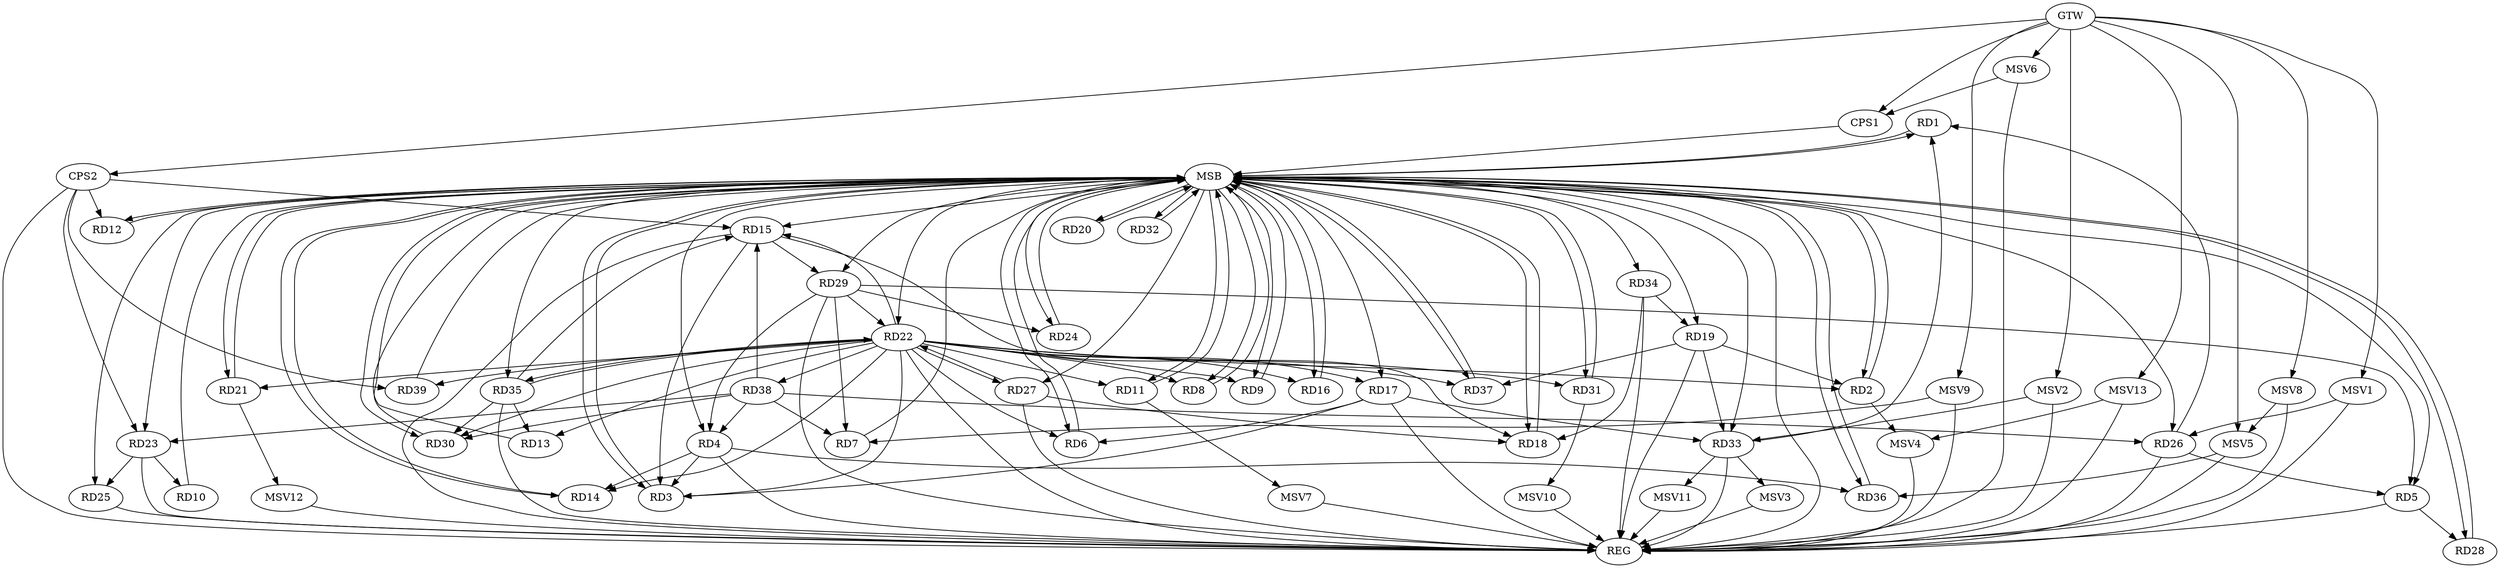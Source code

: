 strict digraph G {
  RD1 [ label="RD1" ];
  RD2 [ label="RD2" ];
  RD3 [ label="RD3" ];
  RD4 [ label="RD4" ];
  RD5 [ label="RD5" ];
  RD6 [ label="RD6" ];
  RD7 [ label="RD7" ];
  RD8 [ label="RD8" ];
  RD9 [ label="RD9" ];
  RD10 [ label="RD10" ];
  RD11 [ label="RD11" ];
  RD12 [ label="RD12" ];
  RD13 [ label="RD13" ];
  RD14 [ label="RD14" ];
  RD15 [ label="RD15" ];
  RD16 [ label="RD16" ];
  RD17 [ label="RD17" ];
  RD18 [ label="RD18" ];
  RD19 [ label="RD19" ];
  RD20 [ label="RD20" ];
  RD21 [ label="RD21" ];
  RD22 [ label="RD22" ];
  RD23 [ label="RD23" ];
  RD24 [ label="RD24" ];
  RD25 [ label="RD25" ];
  RD26 [ label="RD26" ];
  RD27 [ label="RD27" ];
  RD28 [ label="RD28" ];
  RD29 [ label="RD29" ];
  RD30 [ label="RD30" ];
  RD31 [ label="RD31" ];
  RD32 [ label="RD32" ];
  RD33 [ label="RD33" ];
  RD34 [ label="RD34" ];
  RD35 [ label="RD35" ];
  RD36 [ label="RD36" ];
  RD37 [ label="RD37" ];
  RD38 [ label="RD38" ];
  RD39 [ label="RD39" ];
  CPS1 [ label="CPS1" ];
  CPS2 [ label="CPS2" ];
  GTW [ label="GTW" ];
  REG [ label="REG" ];
  MSB [ label="MSB" ];
  MSV1 [ label="MSV1" ];
  MSV2 [ label="MSV2" ];
  MSV3 [ label="MSV3" ];
  MSV4 [ label="MSV4" ];
  MSV5 [ label="MSV5" ];
  MSV6 [ label="MSV6" ];
  MSV7 [ label="MSV7" ];
  MSV8 [ label="MSV8" ];
  MSV9 [ label="MSV9" ];
  MSV10 [ label="MSV10" ];
  MSV11 [ label="MSV11" ];
  MSV12 [ label="MSV12" ];
  MSV13 [ label="MSV13" ];
  RD26 -> RD1;
  RD33 -> RD1;
  RD19 -> RD2;
  RD4 -> RD3;
  RD15 -> RD3;
  RD17 -> RD3;
  RD22 -> RD3;
  RD4 -> RD14;
  RD29 -> RD4;
  RD4 -> RD36;
  RD38 -> RD4;
  RD26 -> RD5;
  RD5 -> RD28;
  RD29 -> RD5;
  RD17 -> RD6;
  RD22 -> RD6;
  RD29 -> RD7;
  RD38 -> RD7;
  RD23 -> RD10;
  RD22 -> RD13;
  RD35 -> RD13;
  RD15 -> RD18;
  RD22 -> RD15;
  RD15 -> RD29;
  RD35 -> RD15;
  RD38 -> RD15;
  RD17 -> RD33;
  RD27 -> RD18;
  RD34 -> RD18;
  RD19 -> RD33;
  RD34 -> RD19;
  RD19 -> RD37;
  RD22 -> RD21;
  RD27 -> RD22;
  RD29 -> RD22;
  RD22 -> RD30;
  RD22 -> RD35;
  RD35 -> RD22;
  RD23 -> RD25;
  RD38 -> RD23;
  RD29 -> RD24;
  RD38 -> RD26;
  RD35 -> RD30;
  RD38 -> RD30;
  CPS2 -> RD15;
  CPS2 -> RD12;
  CPS2 -> RD39;
  CPS2 -> RD23;
  GTW -> CPS1;
  GTW -> CPS2;
  RD4 -> REG;
  RD5 -> REG;
  RD15 -> REG;
  RD17 -> REG;
  RD19 -> REG;
  RD22 -> REG;
  RD23 -> REG;
  RD25 -> REG;
  RD26 -> REG;
  RD27 -> REG;
  RD29 -> REG;
  RD33 -> REG;
  RD34 -> REG;
  RD35 -> REG;
  CPS2 -> REG;
  RD1 -> MSB;
  MSB -> RD5;
  MSB -> RD12;
  MSB -> RD25;
  MSB -> RD29;
  MSB -> RD30;
  MSB -> RD32;
  MSB -> RD37;
  MSB -> REG;
  RD2 -> MSB;
  MSB -> RD1;
  MSB -> RD4;
  MSB -> RD6;
  MSB -> RD18;
  MSB -> RD23;
  RD3 -> MSB;
  MSB -> RD26;
  RD6 -> MSB;
  MSB -> RD11;
  MSB -> RD19;
  MSB -> RD31;
  RD7 -> MSB;
  MSB -> RD22;
  MSB -> RD34;
  RD8 -> MSB;
  RD9 -> MSB;
  MSB -> RD14;
  MSB -> RD16;
  MSB -> RD35;
  RD10 -> MSB;
  MSB -> RD2;
  RD11 -> MSB;
  MSB -> RD24;
  RD12 -> MSB;
  MSB -> RD15;
  MSB -> RD27;
  MSB -> RD36;
  RD13 -> MSB;
  MSB -> RD33;
  RD14 -> MSB;
  MSB -> RD9;
  MSB -> RD20;
  RD16 -> MSB;
  RD18 -> MSB;
  MSB -> RD21;
  MSB -> RD28;
  RD20 -> MSB;
  RD21 -> MSB;
  RD24 -> MSB;
  MSB -> RD3;
  RD28 -> MSB;
  RD30 -> MSB;
  RD31 -> MSB;
  RD32 -> MSB;
  RD36 -> MSB;
  MSB -> RD8;
  RD37 -> MSB;
  MSB -> RD17;
  RD39 -> MSB;
  CPS1 -> MSB;
  RD22 -> RD14;
  RD22 -> RD39;
  RD22 -> RD27;
  RD22 -> RD17;
  RD22 -> RD8;
  RD22 -> RD31;
  RD22 -> RD37;
  RD22 -> RD2;
  RD22 -> RD9;
  RD22 -> RD38;
  RD22 -> RD11;
  RD22 -> RD16;
  MSV1 -> RD26;
  GTW -> MSV1;
  MSV1 -> REG;
  MSV2 -> RD33;
  GTW -> MSV2;
  MSV2 -> REG;
  RD33 -> MSV3;
  MSV3 -> REG;
  RD2 -> MSV4;
  MSV4 -> REG;
  MSV5 -> RD36;
  GTW -> MSV5;
  MSV5 -> REG;
  MSV6 -> CPS1;
  GTW -> MSV6;
  MSV6 -> REG;
  RD11 -> MSV7;
  MSV7 -> REG;
  MSV8 -> MSV5;
  GTW -> MSV8;
  MSV8 -> REG;
  MSV9 -> RD7;
  GTW -> MSV9;
  MSV9 -> REG;
  RD31 -> MSV10;
  MSV10 -> REG;
  RD33 -> MSV11;
  MSV11 -> REG;
  RD21 -> MSV12;
  MSV12 -> REG;
  MSV13 -> MSV4;
  GTW -> MSV13;
  MSV13 -> REG;
}

